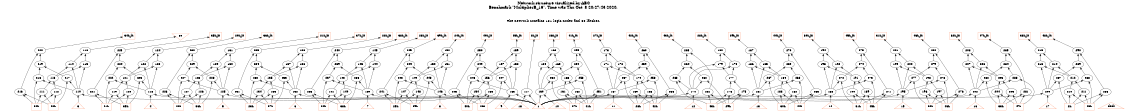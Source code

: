 # Network structure generated by ABC

digraph network {
size = "7.5,10";
center = true;
edge [dir = back];

{
  node [shape = plaintext];
  edge [style = invis];
  LevelTitle1 [label=""];
  LevelTitle2 [label=""];
  Level5 [label = ""];
  Level4 [label = ""];
  Level3 [label = ""];
  Level2 [label = ""];
  Level1 [label = ""];
  Level0 [label = ""];
  LevelTitle1 ->  LevelTitle2 ->  Level5 ->  Level4 ->  Level3 ->  Level2 ->  Level1 ->  Level0;
}

{
  rank = same;
  LevelTitle1;
  title1 [shape=plaintext,
          fontsize=20,
          fontname = "Times-Roman",
          label="Network structure visualized by ABC\nBenchmark \"MultiplierB_16\". Time was Thu Oct  8 20:27:43 2020. "
         ];
}

{
  rank = same;
  LevelTitle2;
  title2 [shape=plaintext,
          fontsize=18,
          fontname = "Times-Roman",
          label="The network contains 181 logic nodes and 30 latches.\n"
         ];
}

{
  rank = same;
  Level5;
  Node19 [label = "50", shape = invtriangle, color = coral, fillcolor = coral];
  Node21 [label = "2L_in", shape = box, color = coral, fillcolor = coral];
  Node24 [label = "20L_in", shape = box, color = coral, fillcolor = coral];
  Node27 [label = "21L_in", shape = box, color = coral, fillcolor = coral];
  Node30 [label = "22L_in", shape = box, color = coral, fillcolor = coral];
  Node33 [label = "23L_in", shape = box, color = coral, fillcolor = coral];
  Node36 [label = "24L_in", shape = box, color = coral, fillcolor = coral];
  Node39 [label = "25L_in", shape = box, color = coral, fillcolor = coral];
  Node42 [label = "26L_in", shape = box, color = coral, fillcolor = coral];
  Node45 [label = "27L_in", shape = box, color = coral, fillcolor = coral];
  Node48 [label = "28L_in", shape = box, color = coral, fillcolor = coral];
  Node51 [label = "29L_in", shape = box, color = coral, fillcolor = coral];
  Node54 [label = "30L_in", shape = box, color = coral, fillcolor = coral];
  Node57 [label = "31L_in", shape = box, color = coral, fillcolor = coral];
  Node60 [label = "32L_in", shape = box, color = coral, fillcolor = coral];
  Node63 [label = "33L_in", shape = box, color = coral, fillcolor = coral];
  Node66 [label = "34L_in", shape = box, color = coral, fillcolor = coral];
  Node69 [label = "35L_in", shape = box, color = coral, fillcolor = coral];
  Node72 [label = "36L_in", shape = box, color = coral, fillcolor = coral];
  Node75 [label = "37L_in", shape = box, color = coral, fillcolor = coral];
  Node78 [label = "38L_in", shape = box, color = coral, fillcolor = coral];
  Node81 [label = "39L_in", shape = box, color = coral, fillcolor = coral];
  Node84 [label = "40L_in", shape = box, color = coral, fillcolor = coral];
  Node87 [label = "41L_in", shape = box, color = coral, fillcolor = coral];
  Node90 [label = "42L_in", shape = box, color = coral, fillcolor = coral];
  Node93 [label = "43L_in", shape = box, color = coral, fillcolor = coral];
  Node96 [label = "44L_in", shape = box, color = coral, fillcolor = coral];
  Node99 [label = "45L_in", shape = box, color = coral, fillcolor = coral];
  Node102 [label = "46L_in", shape = box, color = coral, fillcolor = coral];
  Node105 [label = "47L_in", shape = box, color = coral, fillcolor = coral];
  Node108 [label = "48L_in", shape = box, color = coral, fillcolor = coral];
}

{
  rank = same;
  Level4;
  Node116 [label = "116\n", shape = ellipse];
  Node124 [label = "124\n", shape = ellipse];
  Node131 [label = "131\n", shape = ellipse];
  Node138 [label = "138\n", shape = ellipse];
  Node145 [label = "145\n", shape = ellipse];
  Node152 [label = "152\n", shape = ellipse];
  Node159 [label = "159\n", shape = ellipse];
  Node166 [label = "166\n", shape = ellipse];
  Node173 [label = "173\n", shape = ellipse];
  Node180 [label = "180\n", shape = ellipse];
  Node187 [label = "187\n", shape = ellipse];
  Node194 [label = "194\n", shape = ellipse];
  Node201 [label = "201\n", shape = ellipse];
  Node208 [label = "208\n", shape = ellipse];
  Node215 [label = "215\n", shape = ellipse];
  Node220 [label = "220\n", shape = ellipse];
  Node225 [label = "225\n", shape = ellipse];
  Node230 [label = "230\n", shape = ellipse];
  Node235 [label = "235\n", shape = ellipse];
  Node240 [label = "240\n", shape = ellipse];
  Node245 [label = "245\n", shape = ellipse];
  Node250 [label = "250\n", shape = ellipse];
  Node255 [label = "255\n", shape = ellipse];
  Node260 [label = "260\n", shape = ellipse];
  Node265 [label = "265\n", shape = ellipse];
  Node270 [label = "270\n", shape = ellipse];
  Node275 [label = "275\n", shape = ellipse];
  Node280 [label = "280\n", shape = ellipse];
  Node285 [label = "285\n", shape = ellipse];
  Node290 [label = "290\n", shape = ellipse];
}

{
  rank = same;
  Level3;
  Node114 [label = "114\n", shape = ellipse];
  Node115 [label = "115\n", shape = ellipse];
  Node122 [label = "122\n", shape = ellipse];
  Node123 [label = "123\n", shape = ellipse];
  Node129 [label = "129\n", shape = ellipse];
  Node130 [label = "130\n", shape = ellipse];
  Node136 [label = "136\n", shape = ellipse];
  Node137 [label = "137\n", shape = ellipse];
  Node143 [label = "143\n", shape = ellipse];
  Node144 [label = "144\n", shape = ellipse];
  Node150 [label = "150\n", shape = ellipse];
  Node151 [label = "151\n", shape = ellipse];
  Node157 [label = "157\n", shape = ellipse];
  Node158 [label = "158\n", shape = ellipse];
  Node164 [label = "164\n", shape = ellipse];
  Node165 [label = "165\n", shape = ellipse];
  Node171 [label = "171\n", shape = ellipse];
  Node172 [label = "172\n", shape = ellipse];
  Node178 [label = "178\n", shape = ellipse];
  Node179 [label = "179\n", shape = ellipse];
  Node185 [label = "185\n", shape = ellipse];
  Node186 [label = "186\n", shape = ellipse];
  Node192 [label = "192\n", shape = ellipse];
  Node193 [label = "193\n", shape = ellipse];
  Node199 [label = "199\n", shape = ellipse];
  Node200 [label = "200\n", shape = ellipse];
  Node206 [label = "206\n", shape = ellipse];
  Node207 [label = "207\n", shape = ellipse];
  Node213 [label = "213\n", shape = ellipse];
  Node214 [label = "214\n", shape = ellipse];
  Node219 [label = "219\n", shape = ellipse];
  Node224 [label = "224\n", shape = ellipse];
  Node229 [label = "229\n", shape = ellipse];
  Node234 [label = "234\n", shape = ellipse];
  Node239 [label = "239\n", shape = ellipse];
  Node244 [label = "244\n", shape = ellipse];
  Node249 [label = "249\n", shape = ellipse];
  Node254 [label = "254\n", shape = ellipse];
  Node259 [label = "259\n", shape = ellipse];
  Node264 [label = "264\n", shape = ellipse];
  Node269 [label = "269\n", shape = ellipse];
  Node274 [label = "274\n", shape = ellipse];
  Node279 [label = "279\n", shape = ellipse];
  Node284 [label = "284\n", shape = ellipse];
  Node289 [label = "289\n", shape = ellipse];
}

{
  rank = same;
  Level2;
  Node113 [label = "113\n", shape = ellipse];
  Node121 [label = "121\n", shape = ellipse];
  Node128 [label = "128\n", shape = ellipse];
  Node135 [label = "135\n", shape = ellipse];
  Node142 [label = "142\n", shape = ellipse];
  Node149 [label = "149\n", shape = ellipse];
  Node156 [label = "156\n", shape = ellipse];
  Node163 [label = "163\n", shape = ellipse];
  Node170 [label = "170\n", shape = ellipse];
  Node177 [label = "177\n", shape = ellipse];
  Node184 [label = "184\n", shape = ellipse];
  Node191 [label = "191\n", shape = ellipse];
  Node198 [label = "198\n", shape = ellipse];
  Node205 [label = "205\n", shape = ellipse];
  Node212 [label = "212\n", shape = ellipse];
  Node217 [label = "217\n", shape = ellipse];
  Node218 [label = "218\n", shape = ellipse];
  Node222 [label = "222\n", shape = ellipse];
  Node223 [label = "223\n", shape = ellipse];
  Node227 [label = "227\n", shape = ellipse];
  Node228 [label = "228\n", shape = ellipse];
  Node232 [label = "232\n", shape = ellipse];
  Node233 [label = "233\n", shape = ellipse];
  Node237 [label = "237\n", shape = ellipse];
  Node238 [label = "238\n", shape = ellipse];
  Node242 [label = "242\n", shape = ellipse];
  Node243 [label = "243\n", shape = ellipse];
  Node247 [label = "247\n", shape = ellipse];
  Node248 [label = "248\n", shape = ellipse];
  Node252 [label = "252\n", shape = ellipse];
  Node253 [label = "253\n", shape = ellipse];
  Node257 [label = "257\n", shape = ellipse];
  Node258 [label = "258\n", shape = ellipse];
  Node262 [label = "262\n", shape = ellipse];
  Node263 [label = "263\n", shape = ellipse];
  Node267 [label = "267\n", shape = ellipse];
  Node268 [label = "268\n", shape = ellipse];
  Node272 [label = "272\n", shape = ellipse];
  Node273 [label = "273\n", shape = ellipse];
  Node277 [label = "277\n", shape = ellipse];
  Node278 [label = "278\n", shape = ellipse];
  Node282 [label = "282\n", shape = ellipse];
  Node283 [label = "283\n", shape = ellipse];
  Node287 [label = "287\n", shape = ellipse];
  Node288 [label = "288\n", shape = ellipse];
}

{
  rank = same;
  Level1;
  Node110 [label = "110\n", shape = ellipse];
  Node111 [label = "111\n", shape = ellipse];
  Node112 [label = "112\n", shape = ellipse];
  Node117 [label = "117\n", shape = ellipse];
  Node118 [label = "118\n", shape = ellipse];
  Node119 [label = "119\n", shape = ellipse];
  Node120 [label = "120\n", shape = ellipse];
  Node125 [label = "125\n", shape = ellipse];
  Node126 [label = "126\n", shape = ellipse];
  Node127 [label = "127\n", shape = ellipse];
  Node132 [label = "132\n", shape = ellipse];
  Node133 [label = "133\n", shape = ellipse];
  Node134 [label = "134\n", shape = ellipse];
  Node139 [label = "139\n", shape = ellipse];
  Node140 [label = "140\n", shape = ellipse];
  Node141 [label = "141\n", shape = ellipse];
  Node146 [label = "146\n", shape = ellipse];
  Node147 [label = "147\n", shape = ellipse];
  Node148 [label = "148\n", shape = ellipse];
  Node153 [label = "153\n", shape = ellipse];
  Node154 [label = "154\n", shape = ellipse];
  Node155 [label = "155\n", shape = ellipse];
  Node160 [label = "160\n", shape = ellipse];
  Node161 [label = "161\n", shape = ellipse];
  Node162 [label = "162\n", shape = ellipse];
  Node167 [label = "167\n", shape = ellipse];
  Node168 [label = "168\n", shape = ellipse];
  Node169 [label = "169\n", shape = ellipse];
  Node174 [label = "174\n", shape = ellipse];
  Node175 [label = "175\n", shape = ellipse];
  Node176 [label = "176\n", shape = ellipse];
  Node181 [label = "181\n", shape = ellipse];
  Node182 [label = "182\n", shape = ellipse];
  Node183 [label = "183\n", shape = ellipse];
  Node188 [label = "188\n", shape = ellipse];
  Node189 [label = "189\n", shape = ellipse];
  Node190 [label = "190\n", shape = ellipse];
  Node195 [label = "195\n", shape = ellipse];
  Node196 [label = "196\n", shape = ellipse];
  Node197 [label = "197\n", shape = ellipse];
  Node202 [label = "202\n", shape = ellipse];
  Node203 [label = "203\n", shape = ellipse];
  Node204 [label = "204\n", shape = ellipse];
  Node209 [label = "209\n", shape = ellipse];
  Node210 [label = "210\n", shape = ellipse];
  Node211 [label = "211\n", shape = ellipse];
  Node216 [label = "216\n", shape = ellipse];
  Node221 [label = "221\n", shape = ellipse];
  Node226 [label = "226\n", shape = ellipse];
  Node231 [label = "231\n", shape = ellipse];
  Node236 [label = "236\n", shape = ellipse];
  Node241 [label = "241\n", shape = ellipse];
  Node246 [label = "246\n", shape = ellipse];
  Node251 [label = "251\n", shape = ellipse];
  Node256 [label = "256\n", shape = ellipse];
  Node261 [label = "261\n", shape = ellipse];
  Node266 [label = "266\n", shape = ellipse];
  Node271 [label = "271\n", shape = ellipse];
  Node276 [label = "276\n", shape = ellipse];
  Node281 [label = "281\n", shape = ellipse];
  Node286 [label = "286\n", shape = ellipse];
}

{
  rank = same;
  Level0;
  Node1 [label = "clock", shape = triangle, color = coral, fillcolor = coral];
  Node2 [label = "1", shape = triangle, color = coral, fillcolor = coral];
  Node3 [label = "3", shape = triangle, color = coral, fillcolor = coral];
  Node4 [label = "4", shape = triangle, color = coral, fillcolor = coral];
  Node5 [label = "5", shape = triangle, color = coral, fillcolor = coral];
  Node6 [label = "6", shape = triangle, color = coral, fillcolor = coral];
  Node7 [label = "7", shape = triangle, color = coral, fillcolor = coral];
  Node8 [label = "8", shape = triangle, color = coral, fillcolor = coral];
  Node9 [label = "9", shape = triangle, color = coral, fillcolor = coral];
  Node10 [label = "10", shape = triangle, color = coral, fillcolor = coral];
  Node11 [label = "11", shape = triangle, color = coral, fillcolor = coral];
  Node12 [label = "12", shape = triangle, color = coral, fillcolor = coral];
  Node13 [label = "13", shape = triangle, color = coral, fillcolor = coral];
  Node14 [label = "14", shape = triangle, color = coral, fillcolor = coral];
  Node15 [label = "15", shape = triangle, color = coral, fillcolor = coral];
  Node16 [label = "16", shape = triangle, color = coral, fillcolor = coral];
  Node17 [label = "17", shape = triangle, color = coral, fillcolor = coral];
  Node18 [label = "18", shape = triangle, color = coral, fillcolor = coral];
  Node22 [label = "2L", shape = box, color = coral, fillcolor = coral];
  Node25 [label = "20L", shape = box, color = coral, fillcolor = coral];
  Node28 [label = "21L", shape = box, color = coral, fillcolor = coral];
  Node31 [label = "22L", shape = box, color = coral, fillcolor = coral];
  Node34 [label = "23L", shape = box, color = coral, fillcolor = coral];
  Node37 [label = "24L", shape = box, color = coral, fillcolor = coral];
  Node40 [label = "25L", shape = box, color = coral, fillcolor = coral];
  Node43 [label = "26L", shape = box, color = coral, fillcolor = coral];
  Node46 [label = "27L", shape = box, color = coral, fillcolor = coral];
  Node49 [label = "28L", shape = box, color = coral, fillcolor = coral];
  Node52 [label = "29L", shape = box, color = coral, fillcolor = coral];
  Node55 [label = "30L", shape = box, color = coral, fillcolor = coral];
  Node58 [label = "31L", shape = box, color = coral, fillcolor = coral];
  Node61 [label = "32L", shape = box, color = coral, fillcolor = coral];
  Node64 [label = "33L", shape = box, color = coral, fillcolor = coral];
  Node67 [label = "34L", shape = box, color = coral, fillcolor = coral];
  Node70 [label = "35L", shape = box, color = coral, fillcolor = coral];
  Node73 [label = "36L", shape = box, color = coral, fillcolor = coral];
  Node76 [label = "37L", shape = box, color = coral, fillcolor = coral];
  Node79 [label = "38L", shape = box, color = coral, fillcolor = coral];
  Node82 [label = "39L", shape = box, color = coral, fillcolor = coral];
  Node85 [label = "40L", shape = box, color = coral, fillcolor = coral];
  Node88 [label = "41L", shape = box, color = coral, fillcolor = coral];
  Node91 [label = "42L", shape = box, color = coral, fillcolor = coral];
  Node94 [label = "43L", shape = box, color = coral, fillcolor = coral];
  Node97 [label = "44L", shape = box, color = coral, fillcolor = coral];
  Node100 [label = "45L", shape = box, color = coral, fillcolor = coral];
  Node103 [label = "46L", shape = box, color = coral, fillcolor = coral];
  Node106 [label = "47L", shape = box, color = coral, fillcolor = coral];
  Node109 [label = "48L", shape = box, color = coral, fillcolor = coral];
}

title1 -> title2 [style = invis];
title2 -> Node19 [style = invis];
title2 -> Node21 [style = invis];
title2 -> Node24 [style = invis];
title2 -> Node27 [style = invis];
title2 -> Node30 [style = invis];
title2 -> Node33 [style = invis];
title2 -> Node36 [style = invis];
title2 -> Node39 [style = invis];
title2 -> Node42 [style = invis];
title2 -> Node45 [style = invis];
title2 -> Node48 [style = invis];
title2 -> Node51 [style = invis];
title2 -> Node54 [style = invis];
title2 -> Node57 [style = invis];
title2 -> Node60 [style = invis];
title2 -> Node63 [style = invis];
title2 -> Node66 [style = invis];
title2 -> Node69 [style = invis];
title2 -> Node72 [style = invis];
title2 -> Node75 [style = invis];
title2 -> Node78 [style = invis];
title2 -> Node81 [style = invis];
title2 -> Node84 [style = invis];
title2 -> Node87 [style = invis];
title2 -> Node90 [style = invis];
title2 -> Node93 [style = invis];
title2 -> Node96 [style = invis];
title2 -> Node99 [style = invis];
title2 -> Node102 [style = invis];
title2 -> Node105 [style = invis];
title2 -> Node108 [style = invis];
Node19 -> Node116 [style = solid];
Node21 -> Node117 [style = solid];
Node24 -> Node124 [style = solid];
Node27 -> Node131 [style = solid];
Node30 -> Node138 [style = solid];
Node33 -> Node145 [style = solid];
Node36 -> Node152 [style = solid];
Node39 -> Node159 [style = solid];
Node42 -> Node166 [style = solid];
Node45 -> Node173 [style = solid];
Node48 -> Node180 [style = solid];
Node51 -> Node187 [style = solid];
Node54 -> Node194 [style = solid];
Node57 -> Node201 [style = solid];
Node60 -> Node208 [style = solid];
Node63 -> Node215 [style = solid];
Node66 -> Node220 [style = solid];
Node69 -> Node225 [style = solid];
Node72 -> Node230 [style = solid];
Node75 -> Node235 [style = solid];
Node78 -> Node240 [style = solid];
Node81 -> Node245 [style = solid];
Node84 -> Node250 [style = solid];
Node87 -> Node255 [style = solid];
Node90 -> Node260 [style = solid];
Node93 -> Node265 [style = solid];
Node96 -> Node270 [style = solid];
Node99 -> Node275 [style = solid];
Node102 -> Node280 [style = solid];
Node105 -> Node285 [style = solid];
Node108 -> Node290 [style = solid];
Node110 -> Node2 [style = solid];
Node110 -> Node3 [style = solid];
Node111 -> Node25 [style = solid];
Node111 -> Node67 [style = solid];
Node112 -> Node25 [style = solid];
Node112 -> Node67 [style = solid];
Node113 -> Node111 [style = solid];
Node113 -> Node112 [style = solid];
Node114 -> Node110 [style = solid];
Node114 -> Node113 [style = solid];
Node115 -> Node110 [style = solid];
Node115 -> Node113 [style = solid];
Node116 -> Node114 [style = solid];
Node116 -> Node115 [style = solid];
Node117 -> Node2 [style = solid];
Node117 -> Node18 [style = solid];
Node118 -> Node2 [style = solid];
Node118 -> Node4 [style = solid];
Node119 -> Node28 [style = solid];
Node119 -> Node70 [style = solid];
Node120 -> Node28 [style = solid];
Node120 -> Node70 [style = solid];
Node121 -> Node119 [style = solid];
Node121 -> Node120 [style = solid];
Node122 -> Node118 [style = solid];
Node122 -> Node121 [style = solid];
Node123 -> Node118 [style = solid];
Node123 -> Node121 [style = solid];
Node124 -> Node122 [style = solid];
Node124 -> Node123 [style = solid];
Node125 -> Node2 [style = solid];
Node125 -> Node5 [style = solid];
Node126 -> Node31 [style = solid];
Node126 -> Node73 [style = solid];
Node127 -> Node31 [style = solid];
Node127 -> Node73 [style = solid];
Node128 -> Node126 [style = solid];
Node128 -> Node127 [style = solid];
Node129 -> Node125 [style = solid];
Node129 -> Node128 [style = solid];
Node130 -> Node125 [style = solid];
Node130 -> Node128 [style = solid];
Node131 -> Node129 [style = solid];
Node131 -> Node130 [style = solid];
Node132 -> Node2 [style = solid];
Node132 -> Node6 [style = solid];
Node133 -> Node34 [style = solid];
Node133 -> Node76 [style = solid];
Node134 -> Node34 [style = solid];
Node134 -> Node76 [style = solid];
Node135 -> Node133 [style = solid];
Node135 -> Node134 [style = solid];
Node136 -> Node132 [style = solid];
Node136 -> Node135 [style = solid];
Node137 -> Node132 [style = solid];
Node137 -> Node135 [style = solid];
Node138 -> Node136 [style = solid];
Node138 -> Node137 [style = solid];
Node139 -> Node2 [style = solid];
Node139 -> Node7 [style = solid];
Node140 -> Node37 [style = solid];
Node140 -> Node79 [style = solid];
Node141 -> Node37 [style = solid];
Node141 -> Node79 [style = solid];
Node142 -> Node140 [style = solid];
Node142 -> Node141 [style = solid];
Node143 -> Node139 [style = solid];
Node143 -> Node142 [style = solid];
Node144 -> Node139 [style = solid];
Node144 -> Node142 [style = solid];
Node145 -> Node143 [style = solid];
Node145 -> Node144 [style = solid];
Node146 -> Node2 [style = solid];
Node146 -> Node8 [style = solid];
Node147 -> Node40 [style = solid];
Node147 -> Node82 [style = solid];
Node148 -> Node40 [style = solid];
Node148 -> Node82 [style = solid];
Node149 -> Node147 [style = solid];
Node149 -> Node148 [style = solid];
Node150 -> Node146 [style = solid];
Node150 -> Node149 [style = solid];
Node151 -> Node146 [style = solid];
Node151 -> Node149 [style = solid];
Node152 -> Node150 [style = solid];
Node152 -> Node151 [style = solid];
Node153 -> Node2 [style = solid];
Node153 -> Node9 [style = solid];
Node154 -> Node43 [style = solid];
Node154 -> Node85 [style = solid];
Node155 -> Node43 [style = solid];
Node155 -> Node85 [style = solid];
Node156 -> Node154 [style = solid];
Node156 -> Node155 [style = solid];
Node157 -> Node153 [style = solid];
Node157 -> Node156 [style = solid];
Node158 -> Node153 [style = solid];
Node158 -> Node156 [style = solid];
Node159 -> Node157 [style = solid];
Node159 -> Node158 [style = solid];
Node160 -> Node2 [style = solid];
Node160 -> Node10 [style = solid];
Node161 -> Node46 [style = solid];
Node161 -> Node88 [style = solid];
Node162 -> Node46 [style = solid];
Node162 -> Node88 [style = solid];
Node163 -> Node161 [style = solid];
Node163 -> Node162 [style = solid];
Node164 -> Node160 [style = solid];
Node164 -> Node163 [style = solid];
Node165 -> Node160 [style = solid];
Node165 -> Node163 [style = solid];
Node166 -> Node164 [style = solid];
Node166 -> Node165 [style = solid];
Node167 -> Node2 [style = solid];
Node167 -> Node11 [style = solid];
Node168 -> Node49 [style = solid];
Node168 -> Node91 [style = solid];
Node169 -> Node49 [style = solid];
Node169 -> Node91 [style = solid];
Node170 -> Node168 [style = solid];
Node170 -> Node169 [style = solid];
Node171 -> Node167 [style = solid];
Node171 -> Node170 [style = solid];
Node172 -> Node167 [style = solid];
Node172 -> Node170 [style = solid];
Node173 -> Node171 [style = solid];
Node173 -> Node172 [style = solid];
Node174 -> Node2 [style = solid];
Node174 -> Node12 [style = solid];
Node175 -> Node52 [style = solid];
Node175 -> Node94 [style = solid];
Node176 -> Node52 [style = solid];
Node176 -> Node94 [style = solid];
Node177 -> Node175 [style = solid];
Node177 -> Node176 [style = solid];
Node178 -> Node174 [style = solid];
Node178 -> Node177 [style = solid];
Node179 -> Node174 [style = solid];
Node179 -> Node177 [style = solid];
Node180 -> Node178 [style = solid];
Node180 -> Node179 [style = solid];
Node181 -> Node2 [style = solid];
Node181 -> Node13 [style = solid];
Node182 -> Node55 [style = solid];
Node182 -> Node97 [style = solid];
Node183 -> Node55 [style = solid];
Node183 -> Node97 [style = solid];
Node184 -> Node182 [style = solid];
Node184 -> Node183 [style = solid];
Node185 -> Node181 [style = solid];
Node185 -> Node184 [style = solid];
Node186 -> Node181 [style = solid];
Node186 -> Node184 [style = solid];
Node187 -> Node185 [style = solid];
Node187 -> Node186 [style = solid];
Node188 -> Node2 [style = solid];
Node188 -> Node14 [style = solid];
Node189 -> Node58 [style = solid];
Node189 -> Node100 [style = solid];
Node190 -> Node58 [style = solid];
Node190 -> Node100 [style = solid];
Node191 -> Node189 [style = solid];
Node191 -> Node190 [style = solid];
Node192 -> Node188 [style = solid];
Node192 -> Node191 [style = solid];
Node193 -> Node188 [style = solid];
Node193 -> Node191 [style = solid];
Node194 -> Node192 [style = solid];
Node194 -> Node193 [style = solid];
Node195 -> Node2 [style = solid];
Node195 -> Node15 [style = solid];
Node196 -> Node61 [style = solid];
Node196 -> Node103 [style = solid];
Node197 -> Node61 [style = solid];
Node197 -> Node103 [style = solid];
Node198 -> Node196 [style = solid];
Node198 -> Node197 [style = solid];
Node199 -> Node195 [style = solid];
Node199 -> Node198 [style = solid];
Node200 -> Node195 [style = solid];
Node200 -> Node198 [style = solid];
Node201 -> Node199 [style = solid];
Node201 -> Node200 [style = solid];
Node202 -> Node2 [style = solid];
Node202 -> Node16 [style = solid];
Node203 -> Node64 [style = solid];
Node203 -> Node106 [style = solid];
Node204 -> Node64 [style = solid];
Node204 -> Node106 [style = solid];
Node205 -> Node203 [style = solid];
Node205 -> Node204 [style = solid];
Node206 -> Node202 [style = solid];
Node206 -> Node205 [style = solid];
Node207 -> Node202 [style = solid];
Node207 -> Node205 [style = solid];
Node208 -> Node206 [style = solid];
Node208 -> Node207 [style = solid];
Node209 -> Node2 [style = solid];
Node209 -> Node17 [style = solid];
Node210 -> Node22 [style = solid];
Node210 -> Node109 [style = solid];
Node211 -> Node22 [style = solid];
Node211 -> Node109 [style = solid];
Node212 -> Node210 [style = solid];
Node212 -> Node211 [style = solid];
Node213 -> Node209 [style = solid];
Node213 -> Node212 [style = solid];
Node214 -> Node209 [style = solid];
Node214 -> Node212 [style = solid];
Node215 -> Node213 [style = solid];
Node215 -> Node214 [style = solid];
Node216 -> Node25 [style = solid];
Node216 -> Node67 [style = solid];
Node217 -> Node25 [style = solid];
Node217 -> Node110 [style = solid];
Node218 -> Node67 [style = solid];
Node218 -> Node110 [style = solid];
Node219 -> Node217 [style = solid];
Node219 -> Node218 [style = solid];
Node220 -> Node216 [style = solid];
Node220 -> Node219 [style = solid];
Node221 -> Node28 [style = solid];
Node221 -> Node70 [style = solid];
Node222 -> Node28 [style = solid];
Node222 -> Node118 [style = solid];
Node223 -> Node70 [style = solid];
Node223 -> Node118 [style = solid];
Node224 -> Node222 [style = solid];
Node224 -> Node223 [style = solid];
Node225 -> Node221 [style = solid];
Node225 -> Node224 [style = solid];
Node226 -> Node31 [style = solid];
Node226 -> Node73 [style = solid];
Node227 -> Node31 [style = solid];
Node227 -> Node125 [style = solid];
Node228 -> Node73 [style = solid];
Node228 -> Node125 [style = solid];
Node229 -> Node227 [style = solid];
Node229 -> Node228 [style = solid];
Node230 -> Node226 [style = solid];
Node230 -> Node229 [style = solid];
Node231 -> Node34 [style = solid];
Node231 -> Node76 [style = solid];
Node232 -> Node34 [style = solid];
Node232 -> Node132 [style = solid];
Node233 -> Node76 [style = solid];
Node233 -> Node132 [style = solid];
Node234 -> Node232 [style = solid];
Node234 -> Node233 [style = solid];
Node235 -> Node231 [style = solid];
Node235 -> Node234 [style = solid];
Node236 -> Node37 [style = solid];
Node236 -> Node79 [style = solid];
Node237 -> Node37 [style = solid];
Node237 -> Node139 [style = solid];
Node238 -> Node79 [style = solid];
Node238 -> Node139 [style = solid];
Node239 -> Node237 [style = solid];
Node239 -> Node238 [style = solid];
Node240 -> Node236 [style = solid];
Node240 -> Node239 [style = solid];
Node241 -> Node40 [style = solid];
Node241 -> Node82 [style = solid];
Node242 -> Node40 [style = solid];
Node242 -> Node146 [style = solid];
Node243 -> Node82 [style = solid];
Node243 -> Node146 [style = solid];
Node244 -> Node242 [style = solid];
Node244 -> Node243 [style = solid];
Node245 -> Node241 [style = solid];
Node245 -> Node244 [style = solid];
Node246 -> Node43 [style = solid];
Node246 -> Node85 [style = solid];
Node247 -> Node43 [style = solid];
Node247 -> Node153 [style = solid];
Node248 -> Node85 [style = solid];
Node248 -> Node153 [style = solid];
Node249 -> Node247 [style = solid];
Node249 -> Node248 [style = solid];
Node250 -> Node246 [style = solid];
Node250 -> Node249 [style = solid];
Node251 -> Node46 [style = solid];
Node251 -> Node88 [style = solid];
Node252 -> Node46 [style = solid];
Node252 -> Node160 [style = solid];
Node253 -> Node88 [style = solid];
Node253 -> Node160 [style = solid];
Node254 -> Node252 [style = solid];
Node254 -> Node253 [style = solid];
Node255 -> Node251 [style = solid];
Node255 -> Node254 [style = solid];
Node256 -> Node49 [style = solid];
Node256 -> Node91 [style = solid];
Node257 -> Node49 [style = solid];
Node257 -> Node167 [style = solid];
Node258 -> Node91 [style = solid];
Node258 -> Node167 [style = solid];
Node259 -> Node257 [style = solid];
Node259 -> Node258 [style = solid];
Node260 -> Node256 [style = solid];
Node260 -> Node259 [style = solid];
Node261 -> Node52 [style = solid];
Node261 -> Node94 [style = solid];
Node262 -> Node52 [style = solid];
Node262 -> Node174 [style = solid];
Node263 -> Node94 [style = solid];
Node263 -> Node174 [style = solid];
Node264 -> Node262 [style = solid];
Node264 -> Node263 [style = solid];
Node265 -> Node261 [style = solid];
Node265 -> Node264 [style = solid];
Node266 -> Node55 [style = solid];
Node266 -> Node97 [style = solid];
Node267 -> Node55 [style = solid];
Node267 -> Node181 [style = solid];
Node268 -> Node97 [style = solid];
Node268 -> Node181 [style = solid];
Node269 -> Node267 [style = solid];
Node269 -> Node268 [style = solid];
Node270 -> Node266 [style = solid];
Node270 -> Node269 [style = solid];
Node271 -> Node58 [style = solid];
Node271 -> Node100 [style = solid];
Node272 -> Node58 [style = solid];
Node272 -> Node188 [style = solid];
Node273 -> Node100 [style = solid];
Node273 -> Node188 [style = solid];
Node274 -> Node272 [style = solid];
Node274 -> Node273 [style = solid];
Node275 -> Node271 [style = solid];
Node275 -> Node274 [style = solid];
Node276 -> Node61 [style = solid];
Node276 -> Node103 [style = solid];
Node277 -> Node61 [style = solid];
Node277 -> Node195 [style = solid];
Node278 -> Node103 [style = solid];
Node278 -> Node195 [style = solid];
Node279 -> Node277 [style = solid];
Node279 -> Node278 [style = solid];
Node280 -> Node276 [style = solid];
Node280 -> Node279 [style = solid];
Node281 -> Node64 [style = solid];
Node281 -> Node106 [style = solid];
Node282 -> Node64 [style = solid];
Node282 -> Node202 [style = solid];
Node283 -> Node106 [style = solid];
Node283 -> Node202 [style = solid];
Node284 -> Node282 [style = solid];
Node284 -> Node283 [style = solid];
Node285 -> Node281 [style = solid];
Node285 -> Node284 [style = solid];
Node286 -> Node22 [style = solid];
Node286 -> Node109 [style = solid];
Node287 -> Node22 [style = solid];
Node287 -> Node209 [style = solid];
Node288 -> Node109 [style = solid];
Node288 -> Node209 [style = solid];
Node289 -> Node287 [style = solid];
Node289 -> Node288 [style = solid];
Node290 -> Node286 [style = solid];
Node290 -> Node289 [style = solid];
}

